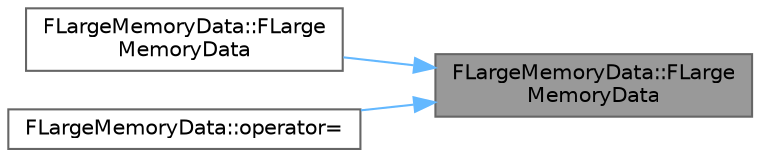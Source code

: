 digraph "FLargeMemoryData::FLargeMemoryData"
{
 // INTERACTIVE_SVG=YES
 // LATEX_PDF_SIZE
  bgcolor="transparent";
  edge [fontname=Helvetica,fontsize=10,labelfontname=Helvetica,labelfontsize=10];
  node [fontname=Helvetica,fontsize=10,shape=box,height=0.2,width=0.4];
  rankdir="RL";
  Node1 [id="Node000001",label="FLargeMemoryData::FLarge\lMemoryData",height=0.2,width=0.4,color="gray40", fillcolor="grey60", style="filled", fontcolor="black",tooltip=" "];
  Node1 -> Node2 [id="edge1_Node000001_Node000002",dir="back",color="steelblue1",style="solid",tooltip=" "];
  Node2 [id="Node000002",label="FLargeMemoryData::FLarge\lMemoryData",height=0.2,width=0.4,color="grey40", fillcolor="white", style="filled",URL="$d6/dc0/classFLargeMemoryData.html#aeb5d6c33955f01a4e1b366fd10501bb7",tooltip="Non-copyable."];
  Node1 -> Node3 [id="edge2_Node000001_Node000003",dir="back",color="steelblue1",style="solid",tooltip=" "];
  Node3 [id="Node000003",label="FLargeMemoryData::operator=",height=0.2,width=0.4,color="grey40", fillcolor="white", style="filled",URL="$d6/dc0/classFLargeMemoryData.html#ae99fc22d83e4bacfd0498a3a0883dd69",tooltip=" "];
}
